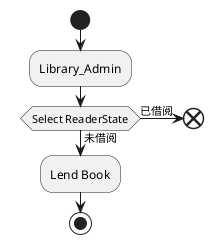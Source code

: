 @startuml
start
:Library_Admin;
if (Select ReaderState) then(已借阅)
end
else(未借阅)
:Lend Book;
stop
@enduml